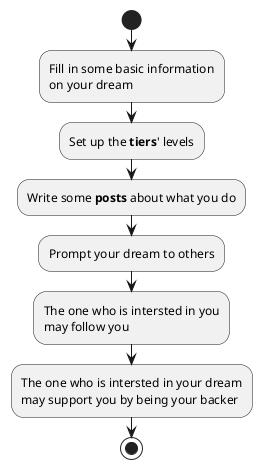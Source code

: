 
@startuml
start
:Fill in some basic information
on your dream;
:Set up the **tiers**' levels;
:Write some **posts** about what you do;
:Prompt your dream to others;
:The one who is intersted in you
may follow you;
:The one who is intersted in your dream
may support you by being your backer;
stop
@enduml